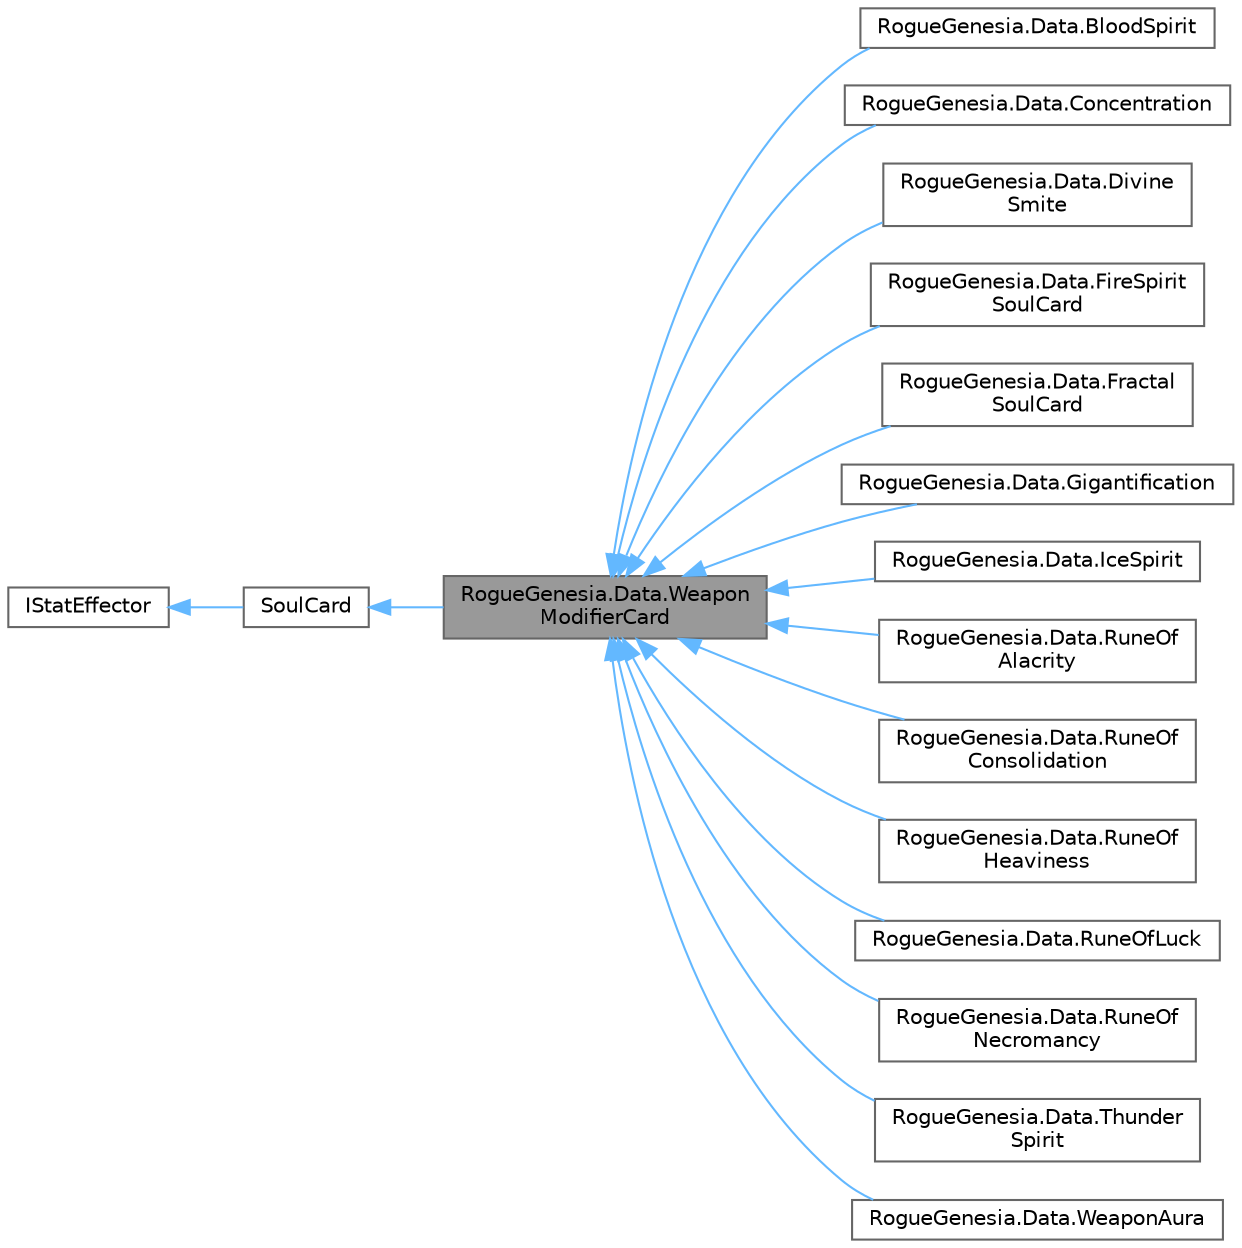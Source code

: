 digraph "RogueGenesia.Data.WeaponModifierCard"
{
 // LATEX_PDF_SIZE
  bgcolor="transparent";
  edge [fontname=Helvetica,fontsize=10,labelfontname=Helvetica,labelfontsize=10];
  node [fontname=Helvetica,fontsize=10,shape=box,height=0.2,width=0.4];
  rankdir="LR";
  Node1 [label="RogueGenesia.Data.Weapon\lModifierCard",height=0.2,width=0.4,color="gray40", fillcolor="grey60", style="filled", fontcolor="black",tooltip=" "];
  Node2 -> Node1 [dir="back",color="steelblue1",style="solid"];
  Node2 [label="SoulCard",height=0.2,width=0.4,color="gray40", fillcolor="white", style="filled",URL="$class_rogue_genesia_1_1_data_1_1_soul_card.html",tooltip=" "];
  Node3 -> Node2 [dir="back",color="steelblue1",style="solid"];
  Node3 [label="IStatEffector",height=0.2,width=0.4,color="gray40", fillcolor="white", style="filled",URL="$interface_rogue_genesia_1_1_data_1_1_i_stat_effector.html",tooltip=" "];
  Node1 -> Node4 [dir="back",color="steelblue1",style="solid"];
  Node4 [label="RogueGenesia.Data.BloodSpirit",height=0.2,width=0.4,color="gray40", fillcolor="white", style="filled",URL="$class_rogue_genesia_1_1_data_1_1_blood_spirit.html",tooltip=" "];
  Node1 -> Node5 [dir="back",color="steelblue1",style="solid"];
  Node5 [label="RogueGenesia.Data.Concentration",height=0.2,width=0.4,color="gray40", fillcolor="white", style="filled",URL="$class_rogue_genesia_1_1_data_1_1_concentration.html",tooltip=" "];
  Node1 -> Node6 [dir="back",color="steelblue1",style="solid"];
  Node6 [label="RogueGenesia.Data.Divine\lSmite",height=0.2,width=0.4,color="gray40", fillcolor="white", style="filled",URL="$class_rogue_genesia_1_1_data_1_1_divine_smite.html",tooltip=" "];
  Node1 -> Node7 [dir="back",color="steelblue1",style="solid"];
  Node7 [label="RogueGenesia.Data.FireSpirit\lSoulCard",height=0.2,width=0.4,color="gray40", fillcolor="white", style="filled",URL="$class_rogue_genesia_1_1_data_1_1_fire_spirit_soul_card.html",tooltip=" "];
  Node1 -> Node8 [dir="back",color="steelblue1",style="solid"];
  Node8 [label="RogueGenesia.Data.Fractal\lSoulCard",height=0.2,width=0.4,color="gray40", fillcolor="white", style="filled",URL="$class_rogue_genesia_1_1_data_1_1_fractal_soul_card.html",tooltip=" "];
  Node1 -> Node9 [dir="back",color="steelblue1",style="solid"];
  Node9 [label="RogueGenesia.Data.Gigantification",height=0.2,width=0.4,color="gray40", fillcolor="white", style="filled",URL="$class_rogue_genesia_1_1_data_1_1_gigantification.html",tooltip=" "];
  Node1 -> Node10 [dir="back",color="steelblue1",style="solid"];
  Node10 [label="RogueGenesia.Data.IceSpirit",height=0.2,width=0.4,color="gray40", fillcolor="white", style="filled",URL="$class_rogue_genesia_1_1_data_1_1_ice_spirit.html",tooltip=" "];
  Node1 -> Node11 [dir="back",color="steelblue1",style="solid"];
  Node11 [label="RogueGenesia.Data.RuneOf\lAlacrity",height=0.2,width=0.4,color="gray40", fillcolor="white", style="filled",URL="$class_rogue_genesia_1_1_data_1_1_rune_of_alacrity.html",tooltip=" "];
  Node1 -> Node12 [dir="back",color="steelblue1",style="solid"];
  Node12 [label="RogueGenesia.Data.RuneOf\lConsolidation",height=0.2,width=0.4,color="gray40", fillcolor="white", style="filled",URL="$class_rogue_genesia_1_1_data_1_1_rune_of_consolidation.html",tooltip=" "];
  Node1 -> Node13 [dir="back",color="steelblue1",style="solid"];
  Node13 [label="RogueGenesia.Data.RuneOf\lHeaviness",height=0.2,width=0.4,color="gray40", fillcolor="white", style="filled",URL="$class_rogue_genesia_1_1_data_1_1_rune_of_heaviness.html",tooltip=" "];
  Node1 -> Node14 [dir="back",color="steelblue1",style="solid"];
  Node14 [label="RogueGenesia.Data.RuneOfLuck",height=0.2,width=0.4,color="gray40", fillcolor="white", style="filled",URL="$class_rogue_genesia_1_1_data_1_1_rune_of_luck.html",tooltip=" "];
  Node1 -> Node15 [dir="back",color="steelblue1",style="solid"];
  Node15 [label="RogueGenesia.Data.RuneOf\lNecromancy",height=0.2,width=0.4,color="gray40", fillcolor="white", style="filled",URL="$class_rogue_genesia_1_1_data_1_1_rune_of_necromancy.html",tooltip=" "];
  Node1 -> Node16 [dir="back",color="steelblue1",style="solid"];
  Node16 [label="RogueGenesia.Data.Thunder\lSpirit",height=0.2,width=0.4,color="gray40", fillcolor="white", style="filled",URL="$class_rogue_genesia_1_1_data_1_1_thunder_spirit.html",tooltip=" "];
  Node1 -> Node17 [dir="back",color="steelblue1",style="solid"];
  Node17 [label="RogueGenesia.Data.WeaponAura",height=0.2,width=0.4,color="gray40", fillcolor="white", style="filled",URL="$class_rogue_genesia_1_1_data_1_1_weapon_aura.html",tooltip=" "];
}
